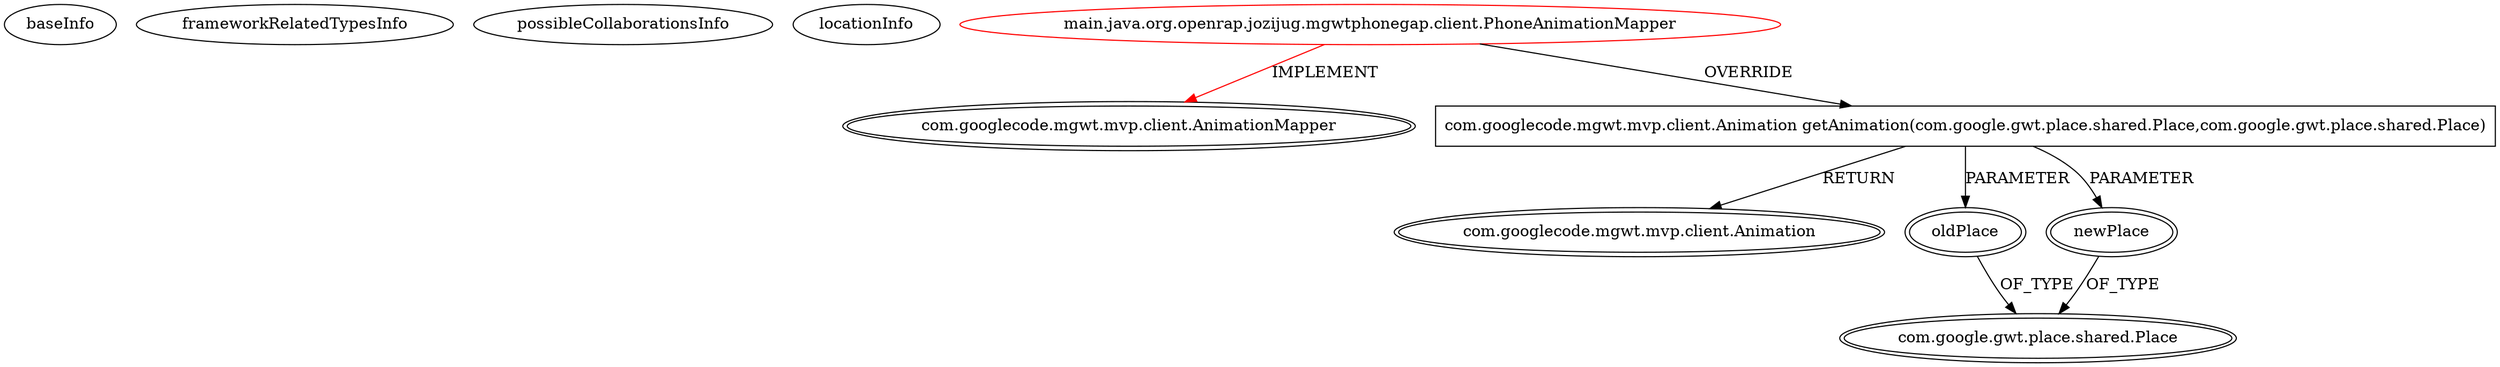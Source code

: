 digraph {
baseInfo[graphId=4353,category="extension_graph",isAnonymous=false,possibleRelation=false]
frameworkRelatedTypesInfo[0="com.googlecode.mgwt.mvp.client.AnimationMapper"]
possibleCollaborationsInfo[]
locationInfo[projectName="rjdkolb-jozijug_phonegapdemo",filePath="/rjdkolb-jozijug_phonegapdemo/jozijug_phonegapdemo-master/src/main/java/org/openrap/jozijug/mgwtphonegap/client/PhoneAnimationMapper.java",contextSignature="PhoneAnimationMapper",graphId="4353"]
0[label="main.java.org.openrap.jozijug.mgwtphonegap.client.PhoneAnimationMapper",vertexType="ROOT_CLIENT_CLASS_DECLARATION",isFrameworkType=false,color=red]
1[label="com.googlecode.mgwt.mvp.client.AnimationMapper",vertexType="FRAMEWORK_INTERFACE_TYPE",isFrameworkType=true,peripheries=2]
2[label="com.googlecode.mgwt.mvp.client.Animation getAnimation(com.google.gwt.place.shared.Place,com.google.gwt.place.shared.Place)",vertexType="OVERRIDING_METHOD_DECLARATION",isFrameworkType=false,shape=box]
3[label="com.googlecode.mgwt.mvp.client.Animation",vertexType="FRAMEWORK_CLASS_TYPE",isFrameworkType=true,peripheries=2]
4[label="oldPlace",vertexType="PARAMETER_DECLARATION",isFrameworkType=true,peripheries=2]
5[label="com.google.gwt.place.shared.Place",vertexType="FRAMEWORK_CLASS_TYPE",isFrameworkType=true,peripheries=2]
6[label="newPlace",vertexType="PARAMETER_DECLARATION",isFrameworkType=true,peripheries=2]
0->1[label="IMPLEMENT",color=red]
0->2[label="OVERRIDE"]
2->3[label="RETURN"]
4->5[label="OF_TYPE"]
2->4[label="PARAMETER"]
6->5[label="OF_TYPE"]
2->6[label="PARAMETER"]
}
